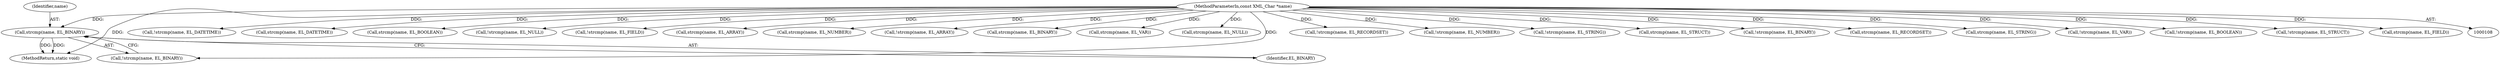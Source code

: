 digraph "0_php-src_6045de69c7dedcba3eadf7c4bba424b19c81d00d_0@pointer" {
"1000214" [label="(Call,strcmp(name, EL_BINARY))"];
"1000110" [label="(MethodParameterIn,const XML_Char *name)"];
"1000174" [label="(Call,!strcmp(name, EL_DATETIME))"];
"1000175" [label="(Call,strcmp(name, EL_DATETIME))"];
"1000146" [label="(Call,strcmp(name, EL_BOOLEAN))"];
"1000150" [label="(Call,!strcmp(name, EL_NULL))"];
"1000585" [label="(Call,!strcmp(name, EL_FIELD))"];
"1000156" [label="(Call,strcmp(name, EL_ARRAY))"];
"1000141" [label="(Call,strcmp(name, EL_NUMBER))"];
"1000214" [label="(Call,strcmp(name, EL_BINARY))"];
"1000155" [label="(Call,!strcmp(name, EL_ARRAY))"];
"1000603" [label="(MethodReturn,static void)"];
"1000216" [label="(Identifier,EL_BINARY)"];
"1000171" [label="(Call,strcmp(name, EL_BINARY))"];
"1000567" [label="(Call,strcmp(name, EL_VAR))"];
"1000151" [label="(Call,strcmp(name, EL_NULL))"];
"1000110" [label="(MethodParameterIn,const XML_Char *name)"];
"1000213" [label="(Call,!strcmp(name, EL_BINARY))"];
"1000165" [label="(Call,!strcmp(name, EL_RECORDSET))"];
"1000140" [label="(Call,!strcmp(name, EL_NUMBER))"];
"1000135" [label="(Call,!strcmp(name, EL_STRING))"];
"1000161" [label="(Call,strcmp(name, EL_STRUCT))"];
"1000170" [label="(Call,!strcmp(name, EL_BINARY))"];
"1000166" [label="(Call,strcmp(name, EL_RECORDSET))"];
"1000136" [label="(Call,strcmp(name, EL_STRING))"];
"1000566" [label="(Call,!strcmp(name, EL_VAR))"];
"1000145" [label="(Call,!strcmp(name, EL_BOOLEAN))"];
"1000215" [label="(Identifier,name)"];
"1000160" [label="(Call,!strcmp(name, EL_STRUCT))"];
"1000586" [label="(Call,strcmp(name, EL_FIELD))"];
"1000214" -> "1000213"  [label="AST: "];
"1000214" -> "1000216"  [label="CFG: "];
"1000215" -> "1000214"  [label="AST: "];
"1000216" -> "1000214"  [label="AST: "];
"1000213" -> "1000214"  [label="CFG: "];
"1000214" -> "1000603"  [label="DDG: "];
"1000214" -> "1000603"  [label="DDG: "];
"1000110" -> "1000214"  [label="DDG: "];
"1000110" -> "1000108"  [label="AST: "];
"1000110" -> "1000603"  [label="DDG: "];
"1000110" -> "1000135"  [label="DDG: "];
"1000110" -> "1000136"  [label="DDG: "];
"1000110" -> "1000140"  [label="DDG: "];
"1000110" -> "1000141"  [label="DDG: "];
"1000110" -> "1000145"  [label="DDG: "];
"1000110" -> "1000146"  [label="DDG: "];
"1000110" -> "1000150"  [label="DDG: "];
"1000110" -> "1000151"  [label="DDG: "];
"1000110" -> "1000155"  [label="DDG: "];
"1000110" -> "1000156"  [label="DDG: "];
"1000110" -> "1000160"  [label="DDG: "];
"1000110" -> "1000161"  [label="DDG: "];
"1000110" -> "1000165"  [label="DDG: "];
"1000110" -> "1000166"  [label="DDG: "];
"1000110" -> "1000170"  [label="DDG: "];
"1000110" -> "1000171"  [label="DDG: "];
"1000110" -> "1000174"  [label="DDG: "];
"1000110" -> "1000175"  [label="DDG: "];
"1000110" -> "1000213"  [label="DDG: "];
"1000110" -> "1000566"  [label="DDG: "];
"1000110" -> "1000567"  [label="DDG: "];
"1000110" -> "1000585"  [label="DDG: "];
"1000110" -> "1000586"  [label="DDG: "];
}
